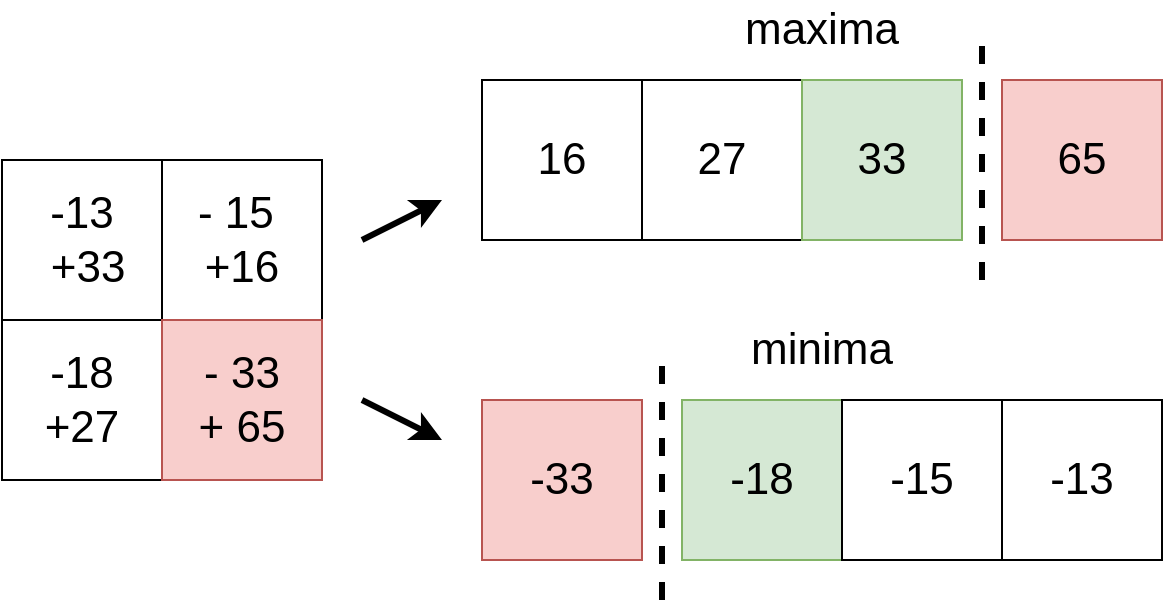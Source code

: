 <mxfile version="20.8.10" type="device"><diagram name="Page-1" id="xwrEFf-QT4hBBtLK9azC"><mxGraphModel dx="954" dy="710" grid="1" gridSize="10" guides="1" tooltips="1" connect="1" arrows="1" fold="1" page="1" pageScale="1" pageWidth="850" pageHeight="1100" math="0" shadow="0"><root><mxCell id="0"/><mxCell id="1" parent="0"/><mxCell id="coJEhVefdAYK90OQ1r2s-1" value="&lt;font style=&quot;font-size: 22px;&quot;&gt;-13&lt;br&gt;&amp;nbsp;+33&lt;/font&gt;" style="rounded=0;whiteSpace=wrap;html=1;" vertex="1" parent="1"><mxGeometry x="120" y="120" width="80" height="80" as="geometry"/></mxCell><mxCell id="coJEhVefdAYK90OQ1r2s-2" value="&lt;font style=&quot;font-size: 22px;&quot;&gt;- 15&amp;nbsp; +16&lt;/font&gt;" style="rounded=0;whiteSpace=wrap;html=1;" vertex="1" parent="1"><mxGeometry x="200" y="120" width="80" height="80" as="geometry"/></mxCell><mxCell id="coJEhVefdAYK90OQ1r2s-4" value="&lt;font style=&quot;font-size: 22px;&quot;&gt;-18&lt;br&gt;+27&lt;/font&gt;" style="rounded=0;whiteSpace=wrap;html=1;" vertex="1" parent="1"><mxGeometry x="120" y="200" width="80" height="80" as="geometry"/></mxCell><mxCell id="coJEhVefdAYK90OQ1r2s-5" value="&lt;font style=&quot;font-size: 22px;&quot;&gt;- 33 &lt;br&gt;+ 65&lt;/font&gt;" style="rounded=0;whiteSpace=wrap;html=1;fillColor=#f8cecc;strokeColor=#b85450;" vertex="1" parent="1"><mxGeometry x="200" y="200" width="80" height="80" as="geometry"/></mxCell><mxCell id="coJEhVefdAYK90OQ1r2s-10" value="&lt;font style=&quot;font-size: 22px;&quot;&gt;16&lt;/font&gt;" style="rounded=0;whiteSpace=wrap;html=1;" vertex="1" parent="1"><mxGeometry x="360" y="80" width="80" height="80" as="geometry"/></mxCell><mxCell id="coJEhVefdAYK90OQ1r2s-11" value="&lt;font style=&quot;font-size: 22px;&quot;&gt;27&lt;/font&gt;" style="rounded=0;whiteSpace=wrap;html=1;" vertex="1" parent="1"><mxGeometry x="440" y="80" width="80" height="80" as="geometry"/></mxCell><mxCell id="coJEhVefdAYK90OQ1r2s-12" value="&lt;font style=&quot;font-size: 22px;&quot;&gt;33&lt;/font&gt;" style="rounded=0;whiteSpace=wrap;html=1;fillColor=#d5e8d4;strokeColor=#82b366;" vertex="1" parent="1"><mxGeometry x="520" y="80" width="80" height="80" as="geometry"/></mxCell><mxCell id="coJEhVefdAYK90OQ1r2s-13" value="&lt;font style=&quot;font-size: 22px;&quot;&gt;65&lt;/font&gt;" style="rounded=0;whiteSpace=wrap;html=1;fillColor=#f8cecc;strokeColor=#b85450;" vertex="1" parent="1"><mxGeometry x="620" y="80" width="80" height="80" as="geometry"/></mxCell><mxCell id="coJEhVefdAYK90OQ1r2s-15" value="&lt;font style=&quot;font-size: 22px;&quot;&gt;-33&lt;/font&gt;" style="rounded=0;whiteSpace=wrap;html=1;fillColor=#f8cecc;strokeColor=#b85450;" vertex="1" parent="1"><mxGeometry x="360" y="240" width="80" height="80" as="geometry"/></mxCell><mxCell id="coJEhVefdAYK90OQ1r2s-16" value="&lt;font style=&quot;font-size: 22px;&quot;&gt;-18&lt;/font&gt;" style="rounded=0;whiteSpace=wrap;html=1;fillColor=#d5e8d4;strokeColor=#82b366;" vertex="1" parent="1"><mxGeometry x="460" y="240" width="80" height="80" as="geometry"/></mxCell><mxCell id="coJEhVefdAYK90OQ1r2s-17" value="&lt;font style=&quot;font-size: 22px;&quot;&gt;-15&lt;/font&gt;" style="rounded=0;whiteSpace=wrap;html=1;" vertex="1" parent="1"><mxGeometry x="540" y="240" width="80" height="80" as="geometry"/></mxCell><mxCell id="coJEhVefdAYK90OQ1r2s-18" value="&lt;font style=&quot;font-size: 22px;&quot;&gt;-13&lt;/font&gt;" style="rounded=0;whiteSpace=wrap;html=1;" vertex="1" parent="1"><mxGeometry x="620" y="240" width="80" height="80" as="geometry"/></mxCell><mxCell id="coJEhVefdAYK90OQ1r2s-19" value="" style="endArrow=classic;html=1;rounded=0;strokeWidth=3;" edge="1" parent="1"><mxGeometry width="50" height="50" relative="1" as="geometry"><mxPoint x="300" y="240" as="sourcePoint"/><mxPoint x="340" y="260" as="targetPoint"/></mxGeometry></mxCell><mxCell id="coJEhVefdAYK90OQ1r2s-20" value="" style="endArrow=classic;html=1;rounded=0;strokeWidth=3;" edge="1" parent="1"><mxGeometry width="50" height="50" relative="1" as="geometry"><mxPoint x="300" y="160" as="sourcePoint"/><mxPoint x="340" y="140" as="targetPoint"/></mxGeometry></mxCell><mxCell id="coJEhVefdAYK90OQ1r2s-21" value="" style="endArrow=none;dashed=1;html=1;rounded=0;strokeWidth=3;fontSize=22;" edge="1" parent="1"><mxGeometry width="50" height="50" relative="1" as="geometry"><mxPoint x="450" y="340" as="sourcePoint"/><mxPoint x="450" y="220" as="targetPoint"/></mxGeometry></mxCell><mxCell id="coJEhVefdAYK90OQ1r2s-22" value="" style="endArrow=none;dashed=1;html=1;rounded=0;strokeWidth=3;fontSize=22;" edge="1" parent="1"><mxGeometry width="50" height="50" relative="1" as="geometry"><mxPoint x="610" y="180" as="sourcePoint"/><mxPoint x="610" y="60" as="targetPoint"/></mxGeometry></mxCell><mxCell id="coJEhVefdAYK90OQ1r2s-23" value="maxima" style="text;html=1;strokeColor=none;fillColor=none;align=center;verticalAlign=middle;whiteSpace=wrap;rounded=0;fontSize=22;" vertex="1" parent="1"><mxGeometry x="500" y="40" width="60" height="30" as="geometry"/></mxCell><mxCell id="coJEhVefdAYK90OQ1r2s-24" value="minima" style="text;html=1;strokeColor=none;fillColor=none;align=center;verticalAlign=middle;whiteSpace=wrap;rounded=0;fontSize=22;" vertex="1" parent="1"><mxGeometry x="500" y="200" width="60" height="30" as="geometry"/></mxCell></root></mxGraphModel></diagram></mxfile>